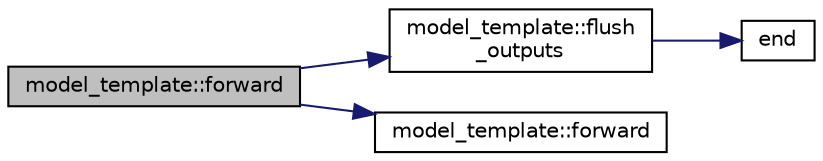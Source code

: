 digraph "model_template::forward"
{
 // INTERACTIVE_SVG=YES
 // LATEX_PDF_SIZE
  edge [fontname="Helvetica",fontsize="10",labelfontname="Helvetica",labelfontsize="10"];
  node [fontname="Helvetica",fontsize="10",shape=record];
  rankdir="LR";
  Node1 [label="model_template::forward",height=0.2,width=0.4,color="black", fillcolor="grey75", style="filled", fontcolor="black",tooltip="Forward pass for multiple graphs with training mode flag."];
  Node1 -> Node2 [color="midnightblue",fontsize="10",style="solid",fontname="Helvetica"];
  Node2 [label="model_template::flush\l_outputs",height=0.2,width=0.4,color="black", fillcolor="white", style="filled",URL="$classmodel__template.html#ac393d52139a06ce55e9b7872954ef17f",tooltip="Clears all output tensors, freeing memory."];
  Node2 -> Node3 [color="midnightblue",fontsize="10",style="solid",fontname="Helvetica"];
  Node3 [label="end",height=0.2,width=0.4,color="black", fillcolor="white", style="filled",URL="$_3name_4_8h.html#a64e9fa75beda50a9e8400ee0d4e61984",tooltip=" "];
  Node1 -> Node4 [color="midnightblue",fontsize="10",style="solid",fontname="Helvetica"];
  Node4 [label="model_template::forward",height=0.2,width=0.4,color="black", fillcolor="white", style="filled",URL="$classmodel__template.html#ac6d8ddbdaf334cfefbe1e6361fd4ebbb",tooltip="Virtual forward pass method for a single graph."];
}
